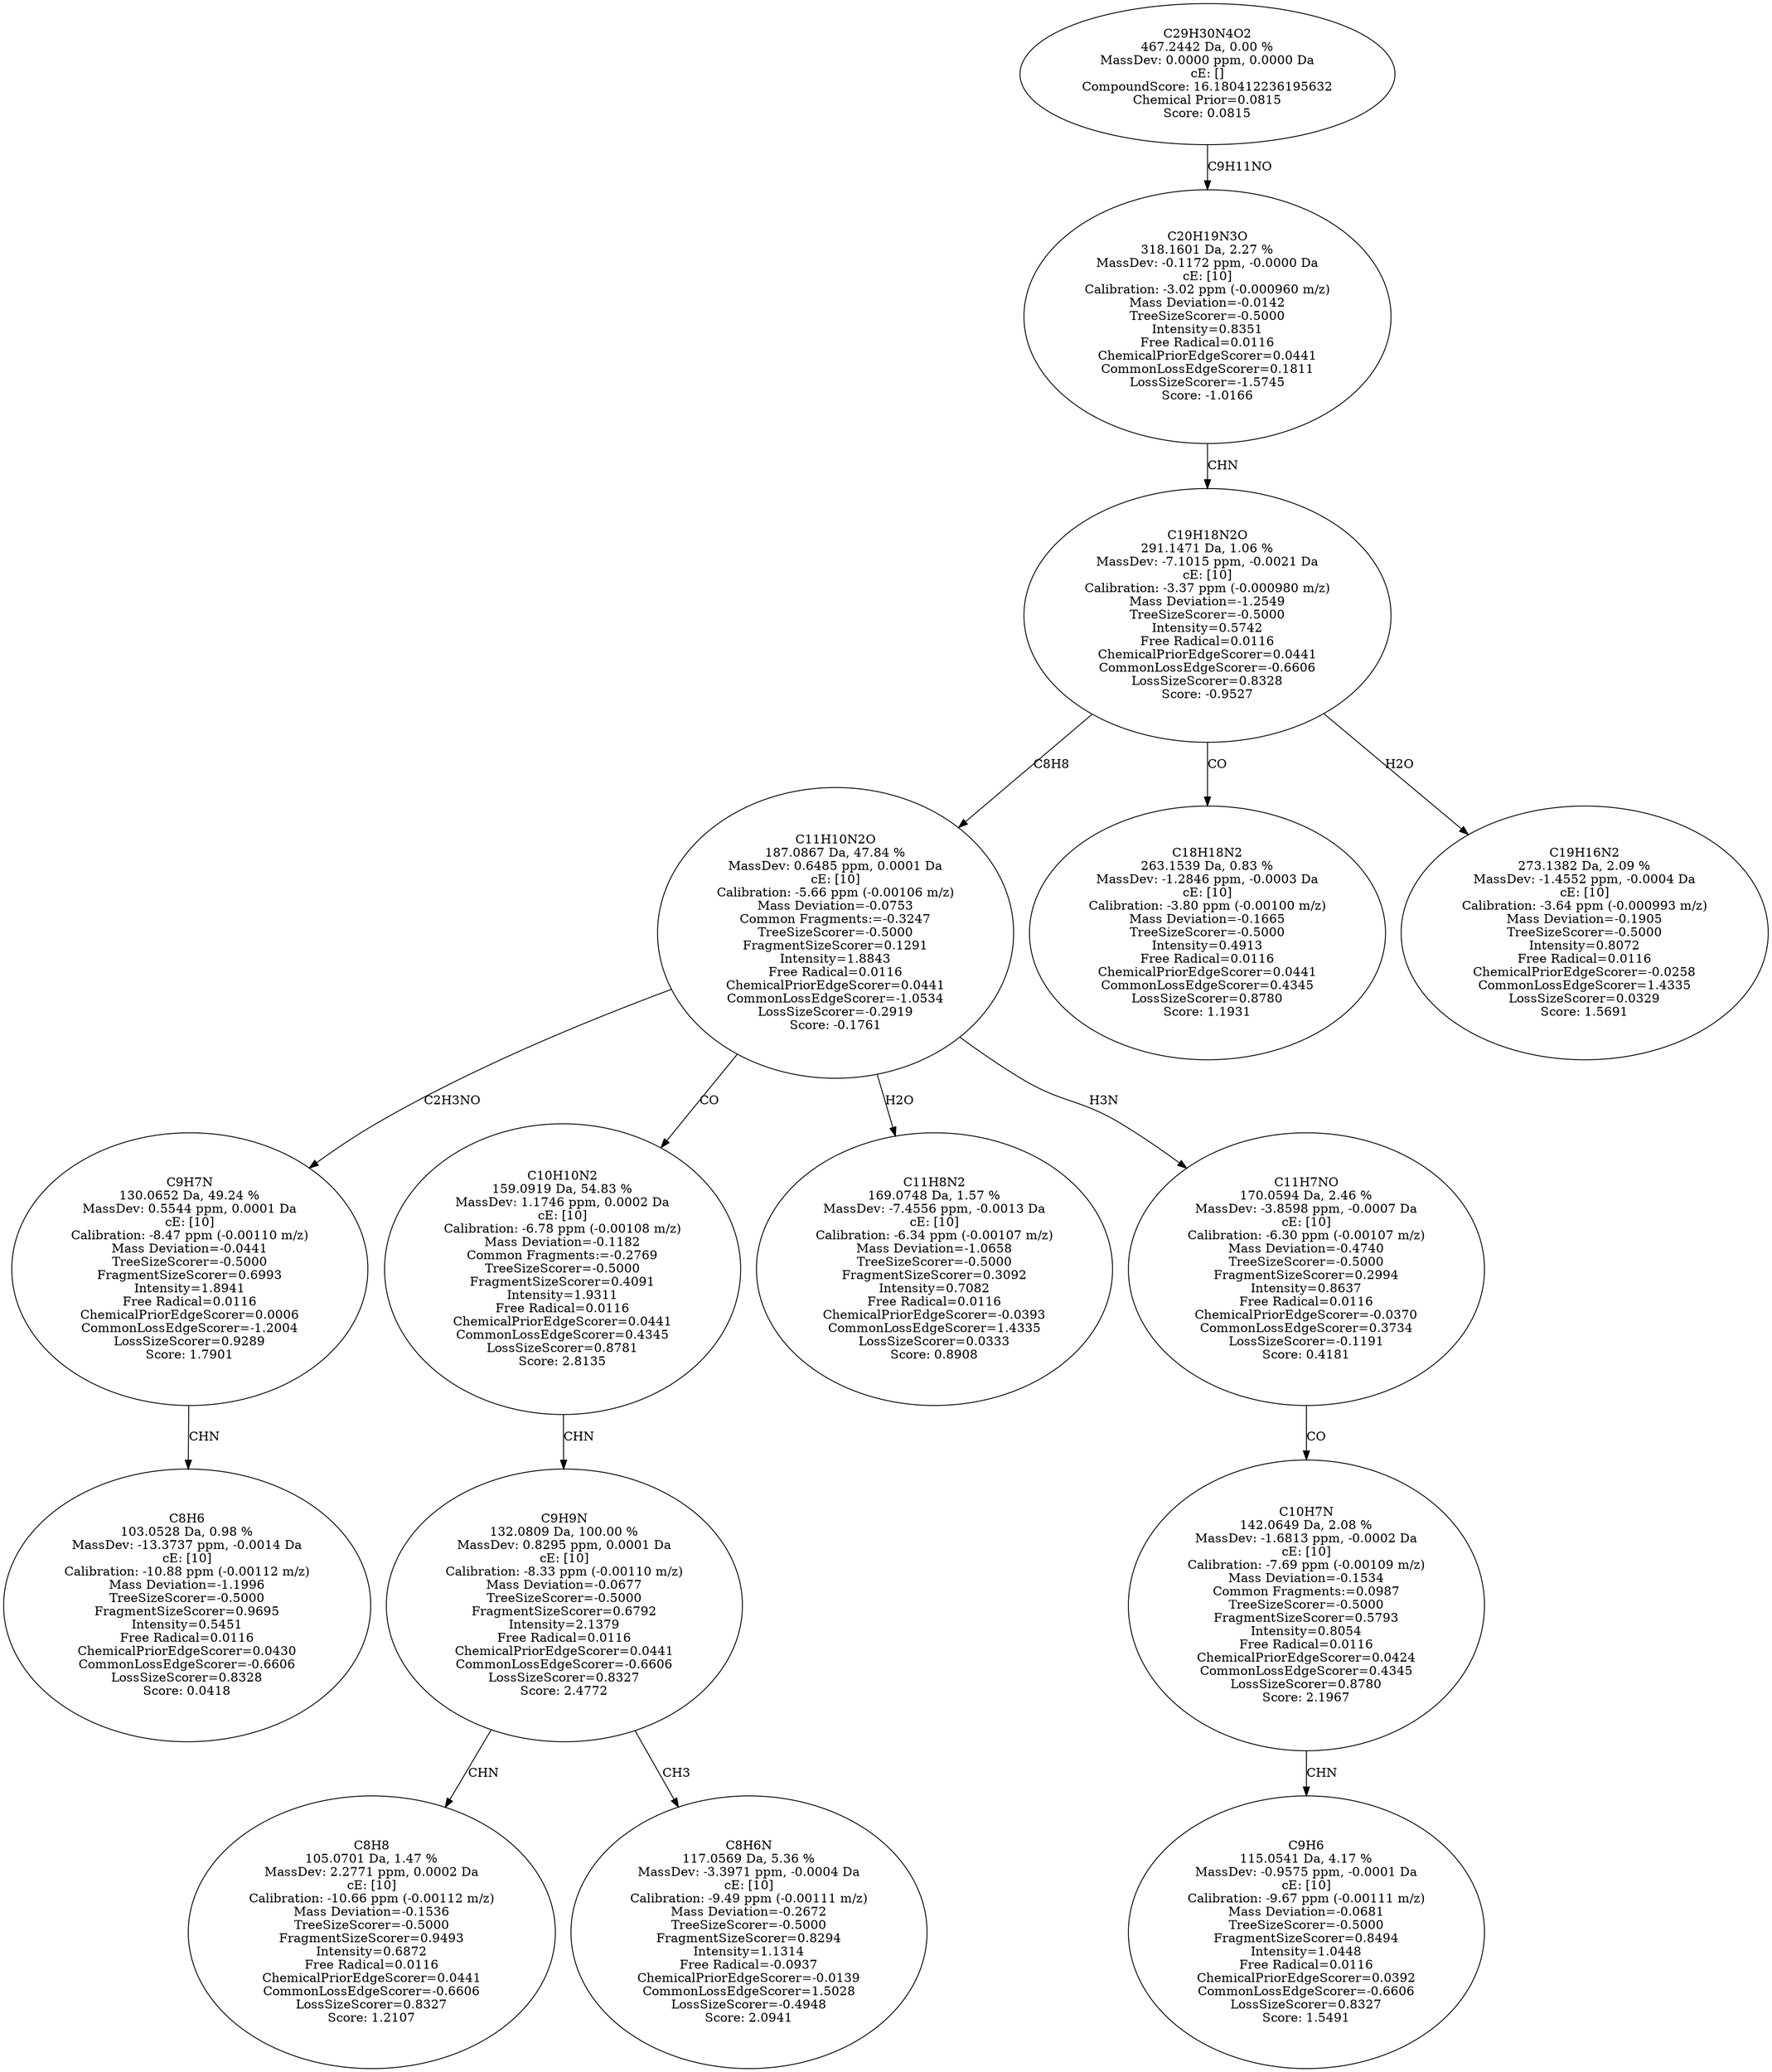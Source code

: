strict digraph {
v1 [label="C8H6\n103.0528 Da, 0.98 %\nMassDev: -13.3737 ppm, -0.0014 Da\ncE: [10]\nCalibration: -10.88 ppm (-0.00112 m/z)\nMass Deviation=-1.1996\nTreeSizeScorer=-0.5000\nFragmentSizeScorer=0.9695\nIntensity=0.5451\nFree Radical=0.0116\nChemicalPriorEdgeScorer=0.0430\nCommonLossEdgeScorer=-0.6606\nLossSizeScorer=0.8328\nScore: 0.0418"];
v2 [label="C9H7N\n130.0652 Da, 49.24 %\nMassDev: 0.5544 ppm, 0.0001 Da\ncE: [10]\nCalibration: -8.47 ppm (-0.00110 m/z)\nMass Deviation=-0.0441\nTreeSizeScorer=-0.5000\nFragmentSizeScorer=0.6993\nIntensity=1.8941\nFree Radical=0.0116\nChemicalPriorEdgeScorer=0.0006\nCommonLossEdgeScorer=-1.2004\nLossSizeScorer=0.9289\nScore: 1.7901"];
v3 [label="C8H8\n105.0701 Da, 1.47 %\nMassDev: 2.2771 ppm, 0.0002 Da\ncE: [10]\nCalibration: -10.66 ppm (-0.00112 m/z)\nMass Deviation=-0.1536\nTreeSizeScorer=-0.5000\nFragmentSizeScorer=0.9493\nIntensity=0.6872\nFree Radical=0.0116\nChemicalPriorEdgeScorer=0.0441\nCommonLossEdgeScorer=-0.6606\nLossSizeScorer=0.8327\nScore: 1.2107"];
v4 [label="C8H6N\n117.0569 Da, 5.36 %\nMassDev: -3.3971 ppm, -0.0004 Da\ncE: [10]\nCalibration: -9.49 ppm (-0.00111 m/z)\nMass Deviation=-0.2672\nTreeSizeScorer=-0.5000\nFragmentSizeScorer=0.8294\nIntensity=1.1314\nFree Radical=-0.0937\nChemicalPriorEdgeScorer=-0.0139\nCommonLossEdgeScorer=1.5028\nLossSizeScorer=-0.4948\nScore: 2.0941"];
v5 [label="C9H9N\n132.0809 Da, 100.00 %\nMassDev: 0.8295 ppm, 0.0001 Da\ncE: [10]\nCalibration: -8.33 ppm (-0.00110 m/z)\nMass Deviation=-0.0677\nTreeSizeScorer=-0.5000\nFragmentSizeScorer=0.6792\nIntensity=2.1379\nFree Radical=0.0116\nChemicalPriorEdgeScorer=0.0441\nCommonLossEdgeScorer=-0.6606\nLossSizeScorer=0.8327\nScore: 2.4772"];
v6 [label="C10H10N2\n159.0919 Da, 54.83 %\nMassDev: 1.1746 ppm, 0.0002 Da\ncE: [10]\nCalibration: -6.78 ppm (-0.00108 m/z)\nMass Deviation=-0.1182\nCommon Fragments:=-0.2769\nTreeSizeScorer=-0.5000\nFragmentSizeScorer=0.4091\nIntensity=1.9311\nFree Radical=0.0116\nChemicalPriorEdgeScorer=0.0441\nCommonLossEdgeScorer=0.4345\nLossSizeScorer=0.8781\nScore: 2.8135"];
v7 [label="C11H8N2\n169.0748 Da, 1.57 %\nMassDev: -7.4556 ppm, -0.0013 Da\ncE: [10]\nCalibration: -6.34 ppm (-0.00107 m/z)\nMass Deviation=-1.0658\nTreeSizeScorer=-0.5000\nFragmentSizeScorer=0.3092\nIntensity=0.7082\nFree Radical=0.0116\nChemicalPriorEdgeScorer=-0.0393\nCommonLossEdgeScorer=1.4335\nLossSizeScorer=0.0333\nScore: 0.8908"];
v8 [label="C9H6\n115.0541 Da, 4.17 %\nMassDev: -0.9575 ppm, -0.0001 Da\ncE: [10]\nCalibration: -9.67 ppm (-0.00111 m/z)\nMass Deviation=-0.0681\nTreeSizeScorer=-0.5000\nFragmentSizeScorer=0.8494\nIntensity=1.0448\nFree Radical=0.0116\nChemicalPriorEdgeScorer=0.0392\nCommonLossEdgeScorer=-0.6606\nLossSizeScorer=0.8327\nScore: 1.5491"];
v9 [label="C10H7N\n142.0649 Da, 2.08 %\nMassDev: -1.6813 ppm, -0.0002 Da\ncE: [10]\nCalibration: -7.69 ppm (-0.00109 m/z)\nMass Deviation=-0.1534\nCommon Fragments:=0.0987\nTreeSizeScorer=-0.5000\nFragmentSizeScorer=0.5793\nIntensity=0.8054\nFree Radical=0.0116\nChemicalPriorEdgeScorer=0.0424\nCommonLossEdgeScorer=0.4345\nLossSizeScorer=0.8780\nScore: 2.1967"];
v10 [label="C11H7NO\n170.0594 Da, 2.46 %\nMassDev: -3.8598 ppm, -0.0007 Da\ncE: [10]\nCalibration: -6.30 ppm (-0.00107 m/z)\nMass Deviation=-0.4740\nTreeSizeScorer=-0.5000\nFragmentSizeScorer=0.2994\nIntensity=0.8637\nFree Radical=0.0116\nChemicalPriorEdgeScorer=-0.0370\nCommonLossEdgeScorer=0.3734\nLossSizeScorer=-0.1191\nScore: 0.4181"];
v11 [label="C11H10N2O\n187.0867 Da, 47.84 %\nMassDev: 0.6485 ppm, 0.0001 Da\ncE: [10]\nCalibration: -5.66 ppm (-0.00106 m/z)\nMass Deviation=-0.0753\nCommon Fragments:=-0.3247\nTreeSizeScorer=-0.5000\nFragmentSizeScorer=0.1291\nIntensity=1.8843\nFree Radical=0.0116\nChemicalPriorEdgeScorer=0.0441\nCommonLossEdgeScorer=-1.0534\nLossSizeScorer=-0.2919\nScore: -0.1761"];
v12 [label="C18H18N2\n263.1539 Da, 0.83 %\nMassDev: -1.2846 ppm, -0.0003 Da\ncE: [10]\nCalibration: -3.80 ppm (-0.00100 m/z)\nMass Deviation=-0.1665\nTreeSizeScorer=-0.5000\nIntensity=0.4913\nFree Radical=0.0116\nChemicalPriorEdgeScorer=0.0441\nCommonLossEdgeScorer=0.4345\nLossSizeScorer=0.8780\nScore: 1.1931"];
v13 [label="C19H16N2\n273.1382 Da, 2.09 %\nMassDev: -1.4552 ppm, -0.0004 Da\ncE: [10]\nCalibration: -3.64 ppm (-0.000993 m/z)\nMass Deviation=-0.1905\nTreeSizeScorer=-0.5000\nIntensity=0.8072\nFree Radical=0.0116\nChemicalPriorEdgeScorer=-0.0258\nCommonLossEdgeScorer=1.4335\nLossSizeScorer=0.0329\nScore: 1.5691"];
v14 [label="C19H18N2O\n291.1471 Da, 1.06 %\nMassDev: -7.1015 ppm, -0.0021 Da\ncE: [10]\nCalibration: -3.37 ppm (-0.000980 m/z)\nMass Deviation=-1.2549\nTreeSizeScorer=-0.5000\nIntensity=0.5742\nFree Radical=0.0116\nChemicalPriorEdgeScorer=0.0441\nCommonLossEdgeScorer=-0.6606\nLossSizeScorer=0.8328\nScore: -0.9527"];
v15 [label="C20H19N3O\n318.1601 Da, 2.27 %\nMassDev: -0.1172 ppm, -0.0000 Da\ncE: [10]\nCalibration: -3.02 ppm (-0.000960 m/z)\nMass Deviation=-0.0142\nTreeSizeScorer=-0.5000\nIntensity=0.8351\nFree Radical=0.0116\nChemicalPriorEdgeScorer=0.0441\nCommonLossEdgeScorer=0.1811\nLossSizeScorer=-1.5745\nScore: -1.0166"];
v16 [label="C29H30N4O2\n467.2442 Da, 0.00 %\nMassDev: 0.0000 ppm, 0.0000 Da\ncE: []\nCompoundScore: 16.180412236195632\nChemical Prior=0.0815\nScore: 0.0815"];
v2 -> v1 [label="CHN"];
v11 -> v2 [label="C2H3NO"];
v5 -> v3 [label="CHN"];
v5 -> v4 [label="CH3"];
v6 -> v5 [label="CHN"];
v11 -> v6 [label="CO"];
v11 -> v7 [label="H2O"];
v9 -> v8 [label="CHN"];
v10 -> v9 [label="CO"];
v11 -> v10 [label="H3N"];
v14 -> v11 [label="C8H8"];
v14 -> v12 [label="CO"];
v14 -> v13 [label="H2O"];
v15 -> v14 [label="CHN"];
v16 -> v15 [label="C9H11NO"];
}
